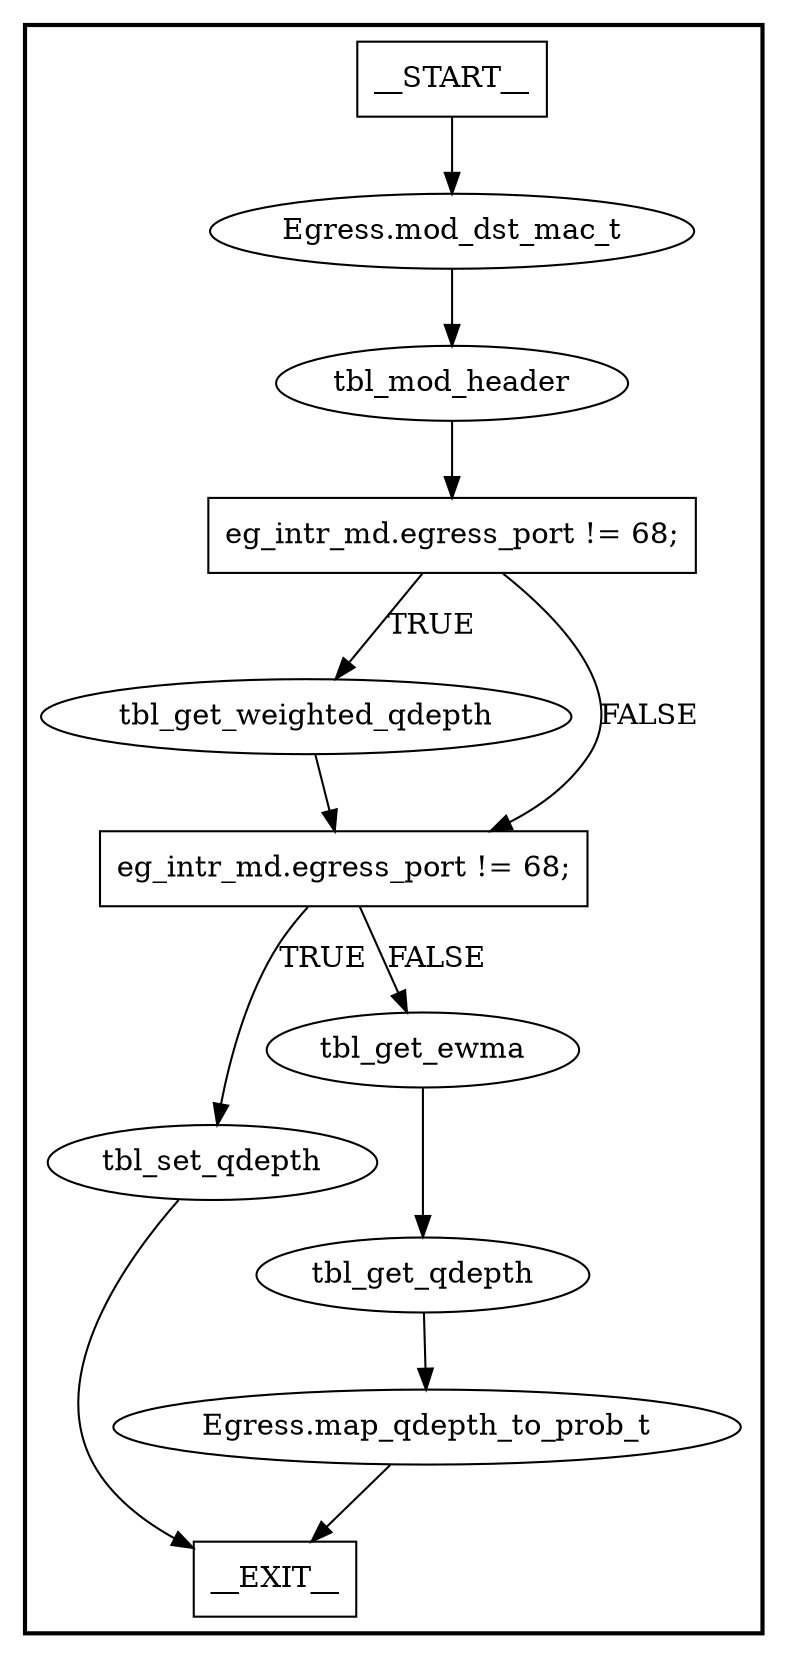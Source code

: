 digraph Egress {
subgraph cluster {
graph [
label="", labeljust=r, style=bold];
0[label=__START__, margin="", shape=rectangle, style=solid];
1[label=__EXIT__, margin="", shape=rectangle, style=solid];
2[label="Egress.mod_dst_mac_t", margin="", shape=ellipse, style=solid];
3[label=tbl_mod_header, margin="", shape=ellipse, style=solid];
4[label="eg_intr_md.egress_port != 68;", margin="", shape=rectangle, style=solid];
5[label=tbl_get_weighted_qdepth, margin="", shape=ellipse, style=solid];
6[label="eg_intr_md.egress_port != 68;", margin="", shape=rectangle, style=solid];
7[label=tbl_set_qdepth, margin="", shape=ellipse, style=solid];
8[label=tbl_get_ewma, margin="", shape=ellipse, style=solid];
9[label=tbl_get_qdepth, margin="", shape=ellipse, style=solid];
10[label="Egress.map_qdepth_to_prob_t", margin="", shape=ellipse, style=solid];
0 -> 2[label=""];
2 -> 3[label=""];
3 -> 4[label=""];
4 -> 5[label=TRUE];
4 -> 6[label=FALSE];
5 -> 6[label=""];
6 -> 7[label=TRUE];
6 -> 8[label=FALSE];
7 -> 1[label=""];
8 -> 9[label=""];
9 -> 10[label=""];
10 -> 1[label=""];
}
}
